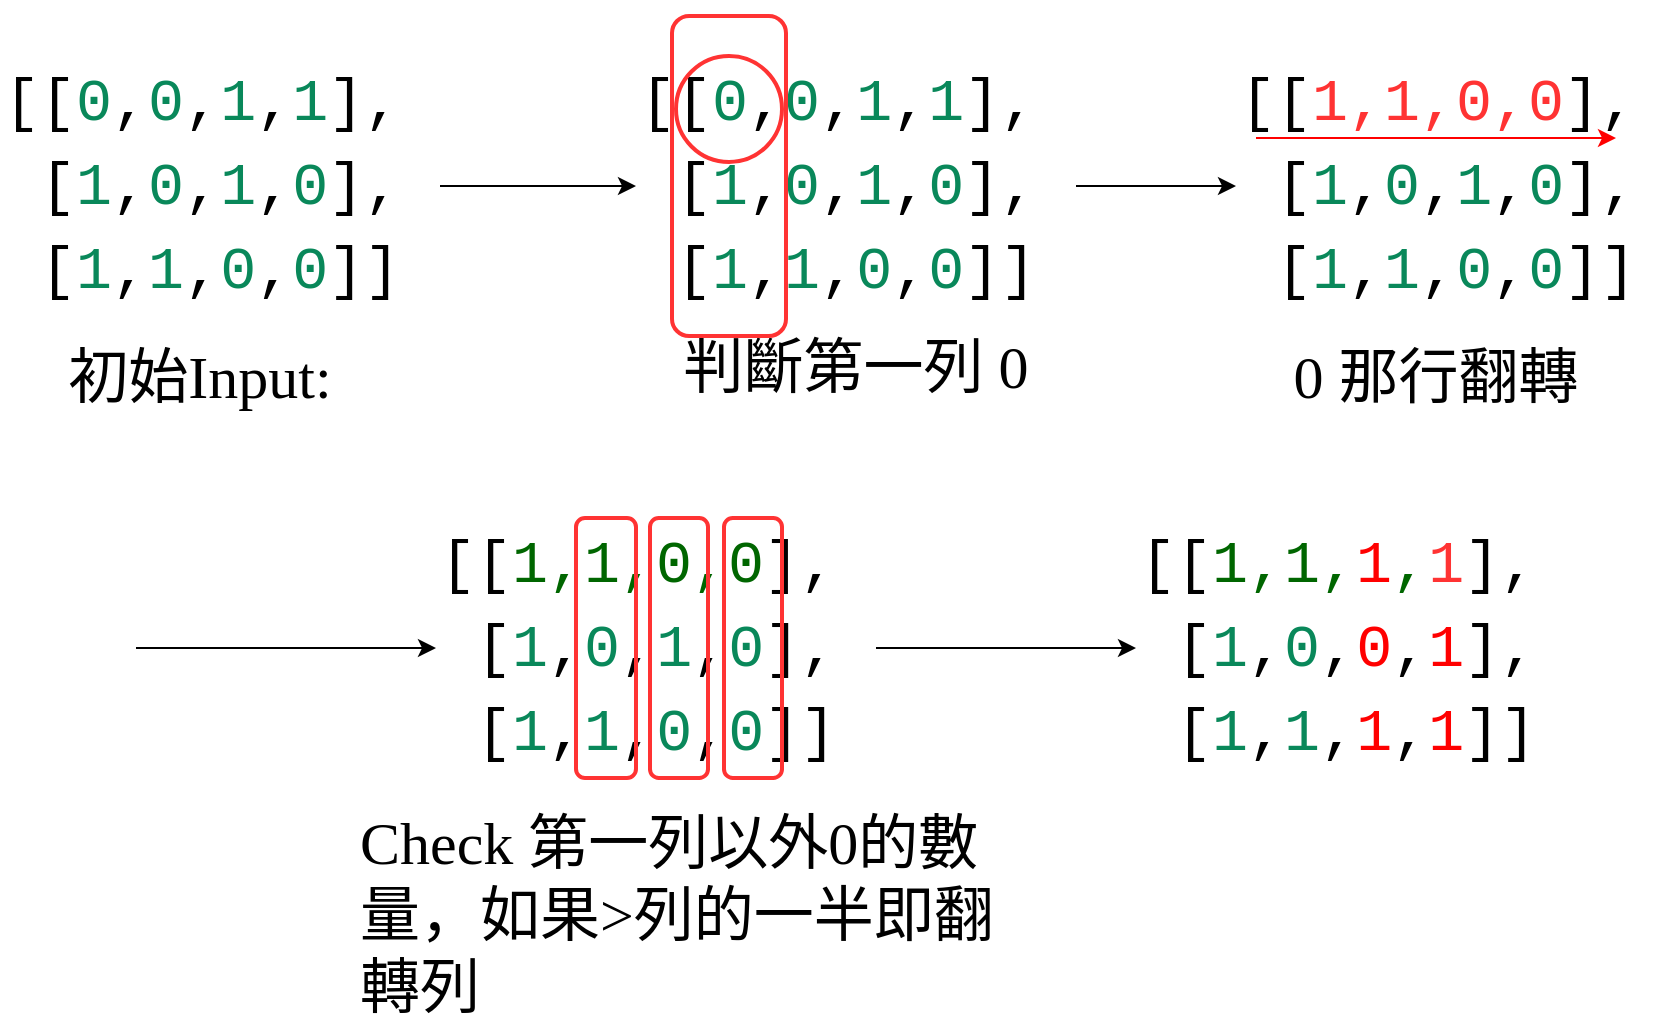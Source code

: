 <mxfile version="11.1.4" type="device"><diagram id="dcoY7hLGkwtLTgOU5Ief" name="第1頁"><mxGraphModel dx="1351" dy="802" grid="1" gridSize="10" guides="1" tooltips="1" connect="1" arrows="1" fold="1" page="1" pageScale="1" pageWidth="827" pageHeight="1169" math="0" shadow="0"><root><mxCell id="0"/><mxCell id="1" parent="0"/><mxCell id="stJvXxDUg8FzEHZzJ1aU-39" value="" style="group" vertex="1" connectable="0" parent="1"><mxGeometry x="6" y="409" width="838" height="482" as="geometry"/></mxCell><mxCell id="stJvXxDUg8FzEHZzJ1aU-15" value="&lt;p style=&quot;background-color: rgb(255 , 255 , 255) ; font-family: &amp;#34;menlo&amp;#34; , &amp;#34;monaco&amp;#34; , &amp;#34;courier new&amp;#34; , monospace ; line-height: 140% ; white-space: pre ; font-size: 30px&quot;&gt;&lt;font style=&quot;font-size: 30px&quot;&gt;[[&lt;span style=&quot;color: rgb(9 , 136 , 90)&quot;&gt;0&lt;/span&gt;,&lt;span style=&quot;color: rgb(9 , 136 , 90)&quot;&gt;0&lt;/span&gt;,&lt;span style=&quot;color: rgb(9 , 136 , 90)&quot;&gt;1&lt;/span&gt;,&lt;span style=&quot;color: rgb(9 , 136 , 90)&quot;&gt;1&lt;/span&gt;],&lt;br&gt;&lt;/font&gt;&lt;font style=&quot;font-size: 30px&quot;&gt; [&lt;span style=&quot;color: #09885a&quot;&gt;1&lt;/span&gt;,&lt;span style=&quot;color: #09885a&quot;&gt;0&lt;/span&gt;,&lt;span style=&quot;color: #09885a&quot;&gt;1&lt;/span&gt;,&lt;span style=&quot;color: #09885a&quot;&gt;0&lt;/span&gt;],&lt;br&gt;&lt;/font&gt;&lt;font style=&quot;font-size: 30px&quot;&gt; [&lt;span style=&quot;color: rgb(9 , 136 , 90)&quot;&gt;1&lt;/span&gt;,&lt;span style=&quot;color: rgb(9 , 136 , 90)&quot;&gt;1&lt;/span&gt;,&lt;span style=&quot;color: rgb(9 , 136 , 90)&quot;&gt;0&lt;/span&gt;,&lt;span style=&quot;color: rgb(9 , 136 , 90)&quot;&gt;0&lt;/span&gt;]]&lt;/font&gt;&lt;/p&gt;" style="text;html=1;strokeColor=none;fillColor=none;align=left;verticalAlign=middle;whiteSpace=wrap;rounded=0;fontFamily=Verdana;fontSize=20;" vertex="1" parent="stJvXxDUg8FzEHZzJ1aU-39"><mxGeometry y="20" width="220" height="130" as="geometry"/></mxCell><mxCell id="stJvXxDUg8FzEHZzJ1aU-16" value="&lt;p style=&quot;background-color: rgb(255 , 255 , 255) ; font-family: &amp;#34;menlo&amp;#34; , &amp;#34;monaco&amp;#34; , &amp;#34;courier new&amp;#34; , monospace ; line-height: 140% ; white-space: pre ; font-size: 30px&quot;&gt;&lt;font style=&quot;font-size: 30px&quot;&gt;[[&lt;span style=&quot;color: rgb(9 , 136 , 90)&quot;&gt;0&lt;/span&gt;,&lt;span style=&quot;color: rgb(9 , 136 , 90)&quot;&gt;0&lt;/span&gt;,&lt;span style=&quot;color: rgb(9 , 136 , 90)&quot;&gt;1&lt;/span&gt;,&lt;span style=&quot;color: rgb(9 , 136 , 90)&quot;&gt;1&lt;/span&gt;],&lt;br&gt;&lt;/font&gt;&lt;font style=&quot;font-size: 30px&quot;&gt; [&lt;span style=&quot;color: #09885a&quot;&gt;1&lt;/span&gt;,&lt;span style=&quot;color: #09885a&quot;&gt;0&lt;/span&gt;,&lt;span style=&quot;color: #09885a&quot;&gt;1&lt;/span&gt;,&lt;span style=&quot;color: #09885a&quot;&gt;0&lt;/span&gt;],&lt;br&gt;&lt;/font&gt;&lt;font style=&quot;font-size: 30px&quot;&gt; [&lt;span style=&quot;color: rgb(9 , 136 , 90)&quot;&gt;1&lt;/span&gt;,&lt;span style=&quot;color: rgb(9 , 136 , 90)&quot;&gt;1&lt;/span&gt;,&lt;span style=&quot;color: rgb(9 , 136 , 90)&quot;&gt;0&lt;/span&gt;,&lt;span style=&quot;color: rgb(9 , 136 , 90)&quot;&gt;0&lt;/span&gt;]]&lt;/font&gt;&lt;/p&gt;" style="text;html=1;strokeColor=none;fillColor=none;align=left;verticalAlign=middle;whiteSpace=wrap;rounded=0;fontFamily=Verdana;fontSize=20;" vertex="1" parent="stJvXxDUg8FzEHZzJ1aU-39"><mxGeometry x="318" y="20" width="220" height="130" as="geometry"/></mxCell><mxCell id="stJvXxDUg8FzEHZzJ1aU-17" value="" style="edgeStyle=orthogonalEdgeStyle;rounded=0;orthogonalLoop=1;jettySize=auto;html=1;fontFamily=Verdana;fontSize=20;" edge="1" parent="stJvXxDUg8FzEHZzJ1aU-39" source="stJvXxDUg8FzEHZzJ1aU-15" target="stJvXxDUg8FzEHZzJ1aU-16"><mxGeometry relative="1" as="geometry"/></mxCell><mxCell id="stJvXxDUg8FzEHZzJ1aU-25" value="&lt;p style=&quot;background-color: rgb(255 , 255 , 255) ; font-family: &amp;#34;menlo&amp;#34; , &amp;#34;monaco&amp;#34; , &amp;#34;courier new&amp;#34; , monospace ; line-height: 140% ; white-space: pre ; font-size: 30px&quot;&gt;&lt;font style=&quot;font-size: 30px&quot;&gt;[[&lt;font color=&quot;#ff3333&quot;&gt;1,1,0,0&lt;/font&gt;],&lt;br&gt;&lt;/font&gt;&lt;font style=&quot;font-size: 30px&quot;&gt; [&lt;span style=&quot;color: #09885a&quot;&gt;1&lt;/span&gt;,&lt;span style=&quot;color: #09885a&quot;&gt;0&lt;/span&gt;,&lt;span style=&quot;color: #09885a&quot;&gt;1&lt;/span&gt;,&lt;span style=&quot;color: #09885a&quot;&gt;0&lt;/span&gt;],&lt;br&gt;&lt;/font&gt;&lt;font style=&quot;font-size: 30px&quot;&gt; [&lt;span style=&quot;color: rgb(9 , 136 , 90)&quot;&gt;1&lt;/span&gt;,&lt;span style=&quot;color: rgb(9 , 136 , 90)&quot;&gt;1&lt;/span&gt;,&lt;span style=&quot;color: rgb(9 , 136 , 90)&quot;&gt;0&lt;/span&gt;,&lt;span style=&quot;color: rgb(9 , 136 , 90)&quot;&gt;0&lt;/span&gt;]]&lt;/font&gt;&lt;/p&gt;" style="text;html=1;strokeColor=none;fillColor=none;align=left;verticalAlign=middle;whiteSpace=wrap;rounded=0;fontFamily=Verdana;fontSize=20;" vertex="1" parent="stJvXxDUg8FzEHZzJ1aU-39"><mxGeometry x="618" y="20" width="220" height="130" as="geometry"/></mxCell><mxCell id="stJvXxDUg8FzEHZzJ1aU-26" value="" style="edgeStyle=orthogonalEdgeStyle;rounded=0;orthogonalLoop=1;jettySize=auto;html=1;fontFamily=Verdana;fontSize=30;" edge="1" parent="stJvXxDUg8FzEHZzJ1aU-39" source="stJvXxDUg8FzEHZzJ1aU-16" target="stJvXxDUg8FzEHZzJ1aU-25"><mxGeometry relative="1" as="geometry"/></mxCell><mxCell id="stJvXxDUg8FzEHZzJ1aU-20" value="初始Input:" style="text;html=1;strokeColor=none;fillColor=none;align=center;verticalAlign=middle;whiteSpace=wrap;rounded=0;fontFamily=Verdana;fontSize=30;" vertex="1" parent="stJvXxDUg8FzEHZzJ1aU-39"><mxGeometry y="164.5" width="200" height="30" as="geometry"/></mxCell><mxCell id="stJvXxDUg8FzEHZzJ1aU-21" value="" style="ellipse;whiteSpace=wrap;html=1;aspect=fixed;strokeColor=#FF3333;strokeWidth=2;fillColor=none;fontFamily=Verdana;fontSize=30;" vertex="1" parent="stJvXxDUg8FzEHZzJ1aU-39"><mxGeometry x="338" y="20" width="53" height="53" as="geometry"/></mxCell><mxCell id="stJvXxDUg8FzEHZzJ1aU-23" value="判斷第一列 0" style="text;html=1;strokeColor=none;fillColor=none;align=center;verticalAlign=middle;whiteSpace=wrap;rounded=0;fontFamily=Verdana;fontSize=30;" vertex="1" parent="stJvXxDUg8FzEHZzJ1aU-39"><mxGeometry x="328" y="164.5" width="200" height="20" as="geometry"/></mxCell><mxCell id="stJvXxDUg8FzEHZzJ1aU-24" value="" style="rounded=1;whiteSpace=wrap;html=1;strokeColor=#FF3333;strokeWidth=2;fillColor=none;fontFamily=Verdana;fontSize=30;" vertex="1" parent="stJvXxDUg8FzEHZzJ1aU-39"><mxGeometry x="336" width="57" height="160" as="geometry"/></mxCell><mxCell id="stJvXxDUg8FzEHZzJ1aU-27" value="0 那行翻轉" style="text;html=1;strokeColor=none;fillColor=none;align=center;verticalAlign=middle;whiteSpace=wrap;rounded=0;fontFamily=Verdana;fontSize=30;" vertex="1" parent="stJvXxDUg8FzEHZzJ1aU-39"><mxGeometry x="618" y="170" width="200" height="20" as="geometry"/></mxCell><mxCell id="stJvXxDUg8FzEHZzJ1aU-28" value="" style="endArrow=classic;html=1;fontFamily=Verdana;fontSize=30;strokeColor=#FF0000;" edge="1" parent="stJvXxDUg8FzEHZzJ1aU-39"><mxGeometry width="50" height="50" relative="1" as="geometry"><mxPoint x="628" y="61" as="sourcePoint"/><mxPoint x="808" y="61" as="targetPoint"/><Array as="points"/></mxGeometry></mxCell><mxCell id="stJvXxDUg8FzEHZzJ1aU-37" value="" style="group" vertex="1" connectable="0" parent="stJvXxDUg8FzEHZzJ1aU-39"><mxGeometry x="178" y="251" width="610" height="231" as="geometry"/></mxCell><mxCell id="stJvXxDUg8FzEHZzJ1aU-29" value="&lt;p style=&quot;background-color: rgb(255 , 255 , 255) ; font-family: &amp;#34;menlo&amp;#34; , &amp;#34;monaco&amp;#34; , &amp;#34;courier new&amp;#34; , monospace ; line-height: 140% ; white-space: pre ; font-size: 30px&quot;&gt;&lt;font style=&quot;font-size: 30px&quot;&gt;[[&lt;font color=&quot;#006600&quot;&gt;1,1,0,0&lt;/font&gt;],&lt;br&gt;&lt;/font&gt;&lt;font style=&quot;font-size: 30px&quot;&gt; [&lt;span style=&quot;color: #09885a&quot;&gt;1&lt;/span&gt;,&lt;span style=&quot;color: #09885a&quot;&gt;0&lt;/span&gt;,&lt;span style=&quot;color: #09885a&quot;&gt;1&lt;/span&gt;,&lt;span style=&quot;color: #09885a&quot;&gt;0&lt;/span&gt;],&lt;br&gt;&lt;/font&gt;&lt;font style=&quot;font-size: 30px&quot;&gt; [&lt;span style=&quot;color: rgb(9 , 136 , 90)&quot;&gt;1&lt;/span&gt;,&lt;span style=&quot;color: rgb(9 , 136 , 90)&quot;&gt;1&lt;/span&gt;,&lt;span style=&quot;color: rgb(9 , 136 , 90)&quot;&gt;0&lt;/span&gt;,&lt;span style=&quot;color: rgb(9 , 136 , 90)&quot;&gt;0&lt;/span&gt;]]&lt;/font&gt;&lt;/p&gt;" style="text;html=1;strokeColor=none;fillColor=none;align=left;verticalAlign=middle;whiteSpace=wrap;rounded=0;fontFamily=Verdana;fontSize=20;" vertex="1" parent="stJvXxDUg8FzEHZzJ1aU-37"><mxGeometry x="40" width="220" height="130" as="geometry"/></mxCell><mxCell id="stJvXxDUg8FzEHZzJ1aU-35" value="&lt;p style=&quot;background-color: rgb(255 , 255 , 255) ; font-family: &amp;#34;menlo&amp;#34; , &amp;#34;monaco&amp;#34; , &amp;#34;courier new&amp;#34; , monospace ; line-height: 140% ; white-space: pre ; font-size: 30px&quot;&gt;&lt;font style=&quot;font-size: 30px&quot;&gt;[[&lt;font color=&quot;#006600&quot;&gt;1,1,&lt;/font&gt;&lt;font color=&quot;#ff0000&quot;&gt;1&lt;/font&gt;&lt;font color=&quot;#006600&quot;&gt;,&lt;/font&gt;&lt;font color=&quot;#ff3333&quot;&gt;1&lt;/font&gt;],&lt;br&gt;&lt;/font&gt;&lt;font style=&quot;font-size: 30px&quot;&gt; [&lt;span style=&quot;color: #09885a&quot;&gt;1&lt;/span&gt;,&lt;span style=&quot;color: #09885a&quot;&gt;0&lt;/span&gt;,&lt;font color=&quot;#ff0000&quot;&gt;0&lt;/font&gt;,&lt;font color=&quot;#ff0000&quot;&gt;1&lt;/font&gt;],&lt;br&gt;&lt;/font&gt;&lt;font style=&quot;font-size: 30px&quot;&gt; [&lt;span style=&quot;color: rgb(9 , 136 , 90)&quot;&gt;1&lt;/span&gt;,&lt;span style=&quot;color: rgb(9 , 136 , 90)&quot;&gt;1&lt;/span&gt;,&lt;font color=&quot;#ff0000&quot;&gt;1&lt;/font&gt;,&lt;font color=&quot;#ff0000&quot;&gt;1&lt;/font&gt;]]&lt;/font&gt;&lt;/p&gt;" style="text;html=1;strokeColor=none;fillColor=none;align=left;verticalAlign=middle;whiteSpace=wrap;rounded=0;fontFamily=Verdana;fontSize=20;" vertex="1" parent="stJvXxDUg8FzEHZzJ1aU-37"><mxGeometry x="390" width="220" height="130" as="geometry"/></mxCell><mxCell id="stJvXxDUg8FzEHZzJ1aU-36" value="" style="edgeStyle=orthogonalEdgeStyle;rounded=0;orthogonalLoop=1;jettySize=auto;html=1;strokeColor=#000000;fontFamily=Verdana;fontSize=30;" edge="1" parent="stJvXxDUg8FzEHZzJ1aU-37" source="stJvXxDUg8FzEHZzJ1aU-29" target="stJvXxDUg8FzEHZzJ1aU-35"><mxGeometry relative="1" as="geometry"/></mxCell><mxCell id="stJvXxDUg8FzEHZzJ1aU-31" value="" style="rounded=1;whiteSpace=wrap;html=1;strokeColor=#FF3333;strokeWidth=2;fillColor=none;fontFamily=Verdana;fontSize=30;" vertex="1" parent="stJvXxDUg8FzEHZzJ1aU-37"><mxGeometry x="110" width="30" height="130" as="geometry"/></mxCell><mxCell id="stJvXxDUg8FzEHZzJ1aU-32" value="" style="rounded=1;whiteSpace=wrap;html=1;strokeColor=#FF3333;strokeWidth=2;fillColor=none;fontFamily=Verdana;fontSize=30;" vertex="1" parent="stJvXxDUg8FzEHZzJ1aU-37"><mxGeometry x="147" width="29" height="130" as="geometry"/></mxCell><mxCell id="stJvXxDUg8FzEHZzJ1aU-33" value="" style="rounded=1;whiteSpace=wrap;html=1;strokeColor=#FF3333;strokeWidth=2;fillColor=none;fontFamily=Verdana;fontSize=30;" vertex="1" parent="stJvXxDUg8FzEHZzJ1aU-37"><mxGeometry x="184" width="29" height="130" as="geometry"/></mxCell><mxCell id="stJvXxDUg8FzEHZzJ1aU-34" value="Check 第一列以外0的數量，如果&amp;gt;列的一半即翻轉列" style="text;html=1;strokeColor=none;fillColor=none;align=left;verticalAlign=middle;whiteSpace=wrap;rounded=0;fontFamily=Verdana;fontSize=30;" vertex="1" parent="stJvXxDUg8FzEHZzJ1aU-37"><mxGeometry y="165" width="339" height="66" as="geometry"/></mxCell><mxCell id="stJvXxDUg8FzEHZzJ1aU-30" value="" style="edgeStyle=orthogonalEdgeStyle;rounded=0;orthogonalLoop=1;jettySize=auto;html=1;strokeColor=#000000;fontFamily=Verdana;fontSize=30;" edge="1" parent="stJvXxDUg8FzEHZzJ1aU-39" target="stJvXxDUg8FzEHZzJ1aU-29"><mxGeometry relative="1" as="geometry"><mxPoint x="98" y="316" as="sourcePoint"/><mxPoint x="128" y="350" as="targetPoint"/><Array as="points"><mxPoint x="68" y="316"/><mxPoint x="68" y="316"/></Array></mxGeometry></mxCell></root></mxGraphModel></diagram></mxfile>